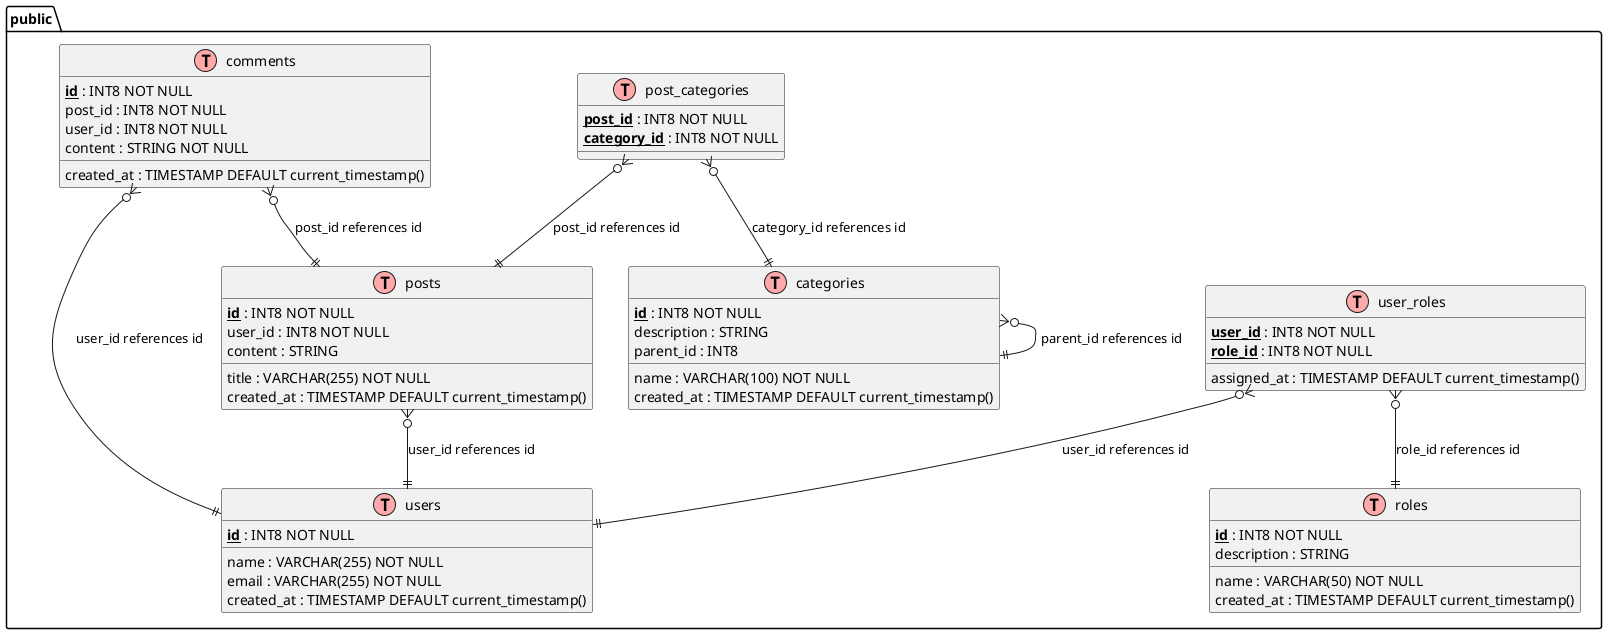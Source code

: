 @startuml
!define table(x) class x << (T,#FFAAAA) >>
!define primary_key(x) <b><u>x</u></b>
!define foreign_key(x) <i>x</i>
table(public.users) {
  primary_key(id) : INT8 NOT NULL
  name : VARCHAR(255) NOT NULL
  email : VARCHAR(255) NOT NULL
  created_at : TIMESTAMP DEFAULT current_timestamp()
}
table(public.roles) {
  primary_key(id) : INT8 NOT NULL
  name : VARCHAR(50) NOT NULL
  description : STRING
  created_at : TIMESTAMP DEFAULT current_timestamp()
}
table(public.user_roles) {
  primary_key(user_id) : INT8 NOT NULL
  primary_key(role_id) : INT8 NOT NULL
  assigned_at : TIMESTAMP DEFAULT current_timestamp()
}
table(public.posts) {
  primary_key(id) : INT8 NOT NULL
  user_id : INT8 NOT NULL
  title : VARCHAR(255) NOT NULL
  content : STRING
  created_at : TIMESTAMP DEFAULT current_timestamp()
}
table(public.categories) {
  primary_key(id) : INT8 NOT NULL
  name : VARCHAR(100) NOT NULL
  description : STRING
  parent_id : INT8
  created_at : TIMESTAMP DEFAULT current_timestamp()
}
table(public.post_categories) {
  primary_key(post_id) : INT8 NOT NULL
  primary_key(category_id) : INT8 NOT NULL
}
table(public.comments) {
  primary_key(id) : INT8 NOT NULL
  post_id : INT8 NOT NULL
  user_id : INT8 NOT NULL
  content : STRING NOT NULL
  created_at : TIMESTAMP DEFAULT current_timestamp()
}
public.categories }o--|| public.categories : parent_id references id
public.comments }o--|| public.posts : post_id references id
public.comments }o--|| public.users : user_id references id
public.post_categories }o--|| public.categories : category_id references id
public.post_categories }o--|| public.posts : post_id references id
public.posts }o--|| public.users : user_id references id
public.user_roles }o--|| public.roles : role_id references id
public.user_roles }o--|| public.users : user_id references id
@enduml 
